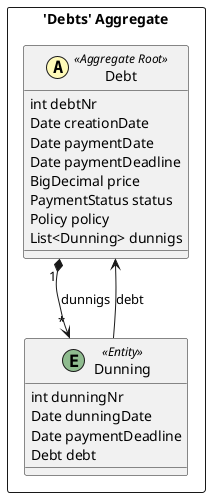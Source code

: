 @startuml

skinparam componentStyle uml2

package "'Debts' Aggregate" <<Rectangle>> {
	class Debt <<(A,#fffab8) Aggregate Root>> {
		int debtNr
		Date creationDate
		Date paymentDate
		Date paymentDeadline
		BigDecimal price
		PaymentStatus status
		Policy policy
		List<Dunning> dunnigs
	}
	class Dunning <<(E,DarkSeaGreen) Entity>> {
		int dunningNr
		Date dunningDate
		Date paymentDeadline
		Debt debt
	}
}
Debt "1" *--> "*" Dunning : dunnigs
Dunning --> Debt : debt


@enduml
